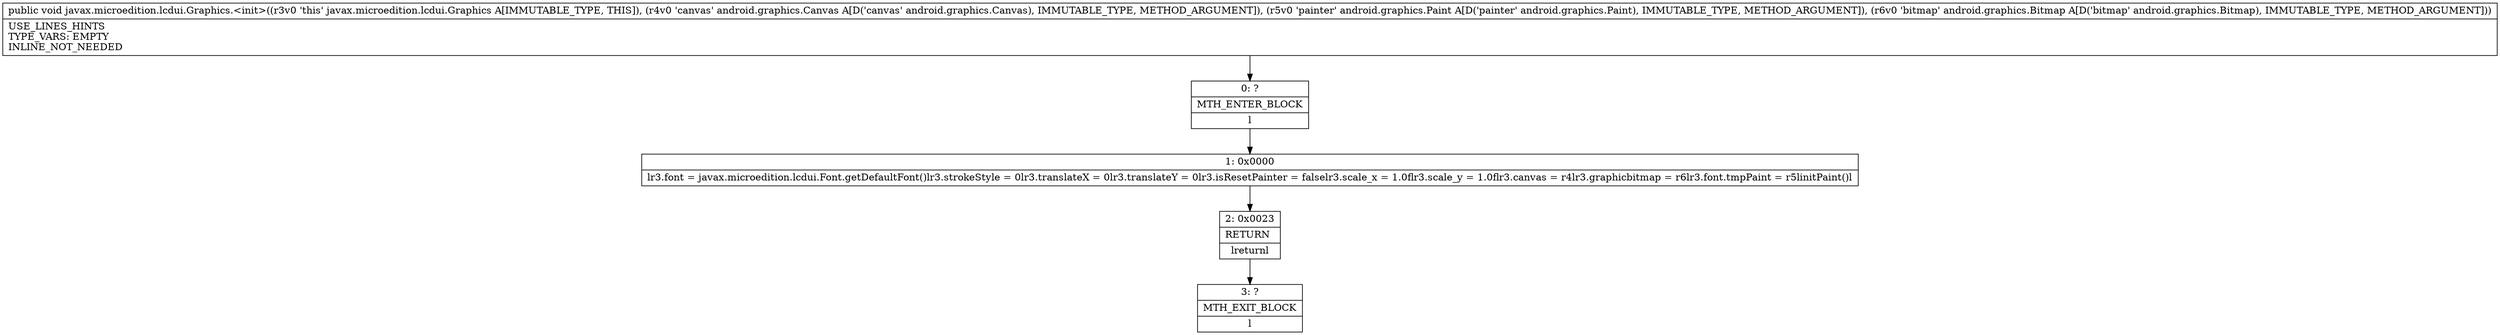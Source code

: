 digraph "CFG forjavax.microedition.lcdui.Graphics.\<init\>(Landroid\/graphics\/Canvas;Landroid\/graphics\/Paint;Landroid\/graphics\/Bitmap;)V" {
Node_0 [shape=record,label="{0\:\ ?|MTH_ENTER_BLOCK\l|l}"];
Node_1 [shape=record,label="{1\:\ 0x0000|lr3.font = javax.microedition.lcdui.Font.getDefaultFont()lr3.strokeStyle = 0lr3.translateX = 0lr3.translateY = 0lr3.isResetPainter = falselr3.scale_x = 1.0flr3.scale_y = 1.0flr3.canvas = r4lr3.graphicbitmap = r6lr3.font.tmpPaint = r5linitPaint()l}"];
Node_2 [shape=record,label="{2\:\ 0x0023|RETURN\l|lreturnl}"];
Node_3 [shape=record,label="{3\:\ ?|MTH_EXIT_BLOCK\l|l}"];
MethodNode[shape=record,label="{public void javax.microedition.lcdui.Graphics.\<init\>((r3v0 'this' javax.microedition.lcdui.Graphics A[IMMUTABLE_TYPE, THIS]), (r4v0 'canvas' android.graphics.Canvas A[D('canvas' android.graphics.Canvas), IMMUTABLE_TYPE, METHOD_ARGUMENT]), (r5v0 'painter' android.graphics.Paint A[D('painter' android.graphics.Paint), IMMUTABLE_TYPE, METHOD_ARGUMENT]), (r6v0 'bitmap' android.graphics.Bitmap A[D('bitmap' android.graphics.Bitmap), IMMUTABLE_TYPE, METHOD_ARGUMENT]))  | USE_LINES_HINTS\lTYPE_VARS: EMPTY\lINLINE_NOT_NEEDED\l}"];
MethodNode -> Node_0;
Node_0 -> Node_1;
Node_1 -> Node_2;
Node_2 -> Node_3;
}

